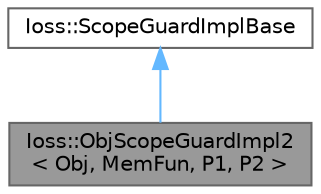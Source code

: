 digraph "Ioss::ObjScopeGuardImpl2&lt; Obj, MemFun, P1, P2 &gt;"
{
 // INTERACTIVE_SVG=YES
 // LATEX_PDF_SIZE
  bgcolor="transparent";
  edge [fontname=Helvetica,fontsize=10,labelfontname=Helvetica,labelfontsize=10];
  node [fontname=Helvetica,fontsize=10,shape=box,height=0.2,width=0.4];
  Node1 [id="Node000001",label="Ioss::ObjScopeGuardImpl2\l\< Obj, MemFun, P1, P2 \>",height=0.2,width=0.4,color="gray40", fillcolor="grey60", style="filled", fontcolor="black",tooltip=" "];
  Node2 -> Node1 [id="edge1_Node000001_Node000002",dir="back",color="steelblue1",style="solid",tooltip=" "];
  Node2 [id="Node000002",label="Ioss::ScopeGuardImplBase",height=0.2,width=0.4,color="gray40", fillcolor="white", style="filled",URL="$classIoss_1_1ScopeGuardImplBase.html",tooltip=" "];
}
